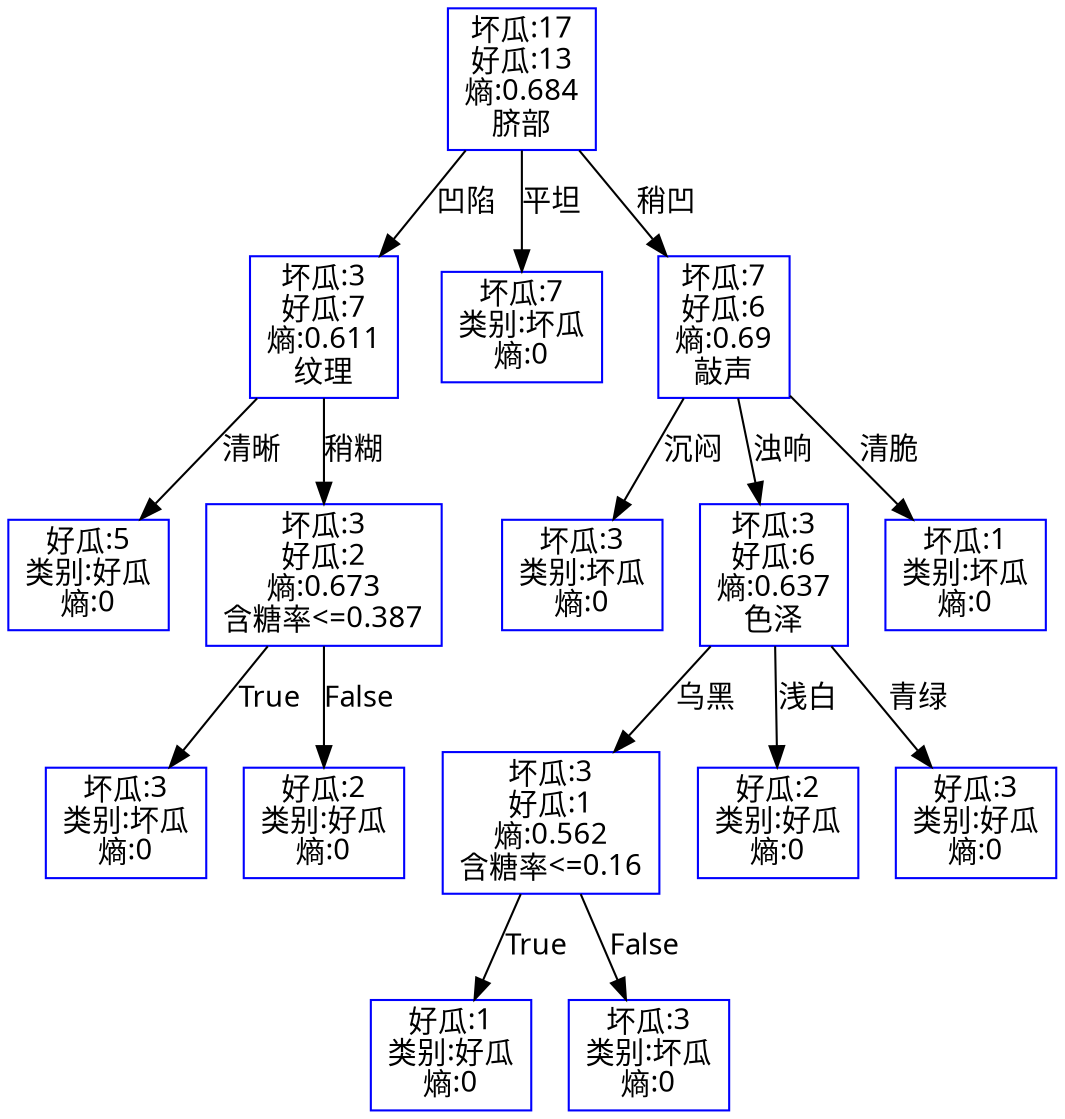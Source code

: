 digraph demo
{
node[color = "blue"]
0[label="坏瓜:17\n好瓜:13\n熵:0.684\n脐部\n",fontname="FangSong",shape="box"]
0->1[label="凹陷",fontname="FangSong"]
1[label="坏瓜:3\n好瓜:7\n熵:0.611\n纹理\n",fontname="FangSong",shape="box"]
1->2[label="清晰",fontname="FangSong"]
2[label="好瓜:5\n类别:好瓜\n熵:0",fontname="FangSong",shape="box"]
1->3[label="稍糊",fontname="FangSong"]
3[label="坏瓜:3\n好瓜:2\n熵:0.673\n含糖率<=0.387\n",fontname="FangSong",shape="box"]
3->4[label="True",fontname="FangSong"]
4[label="坏瓜:3\n类别:坏瓜\n熵:0",fontname="FangSong",shape="box"]
3->5[label="False",fontname="FangSong"]
5[label="好瓜:2\n类别:好瓜\n熵:0",fontname="FangSong",shape="box"]
0->6[label="平坦",fontname="FangSong"]
6[label="坏瓜:7\n类别:坏瓜\n熵:0",fontname="FangSong",shape="box"]
0->7[label="稍凹",fontname="FangSong"]
7[label="坏瓜:7\n好瓜:6\n熵:0.69\n敲声\n",fontname="FangSong",shape="box"]
7->8[label="沉闷",fontname="FangSong"]
8[label="坏瓜:3\n类别:坏瓜\n熵:0",fontname="FangSong",shape="box"]
7->9[label="浊响",fontname="FangSong"]
9[label="坏瓜:3\n好瓜:6\n熵:0.637\n色泽\n",fontname="FangSong",shape="box"]
9->10[label="乌黑",fontname="FangSong"]
10[label="坏瓜:3\n好瓜:1\n熵:0.562\n含糖率<=0.16\n",fontname="FangSong",shape="box"]
10->11[label="True",fontname="FangSong"]
11[label="好瓜:1\n类别:好瓜\n熵:0",fontname="FangSong",shape="box"]
10->12[label="False",fontname="FangSong"]
12[label="坏瓜:3\n类别:坏瓜\n熵:0",fontname="FangSong",shape="box"]
9->13[label="浅白",fontname="FangSong"]
13[label="好瓜:2\n类别:好瓜\n熵:0",fontname="FangSong",shape="box"]
9->14[label="青绿",fontname="FangSong"]
14[label="好瓜:3\n类别:好瓜\n熵:0",fontname="FangSong",shape="box"]
7->15[label="清脆",fontname="FangSong"]
15[label="坏瓜:1\n类别:坏瓜\n熵:0",fontname="FangSong",shape="box"]
}